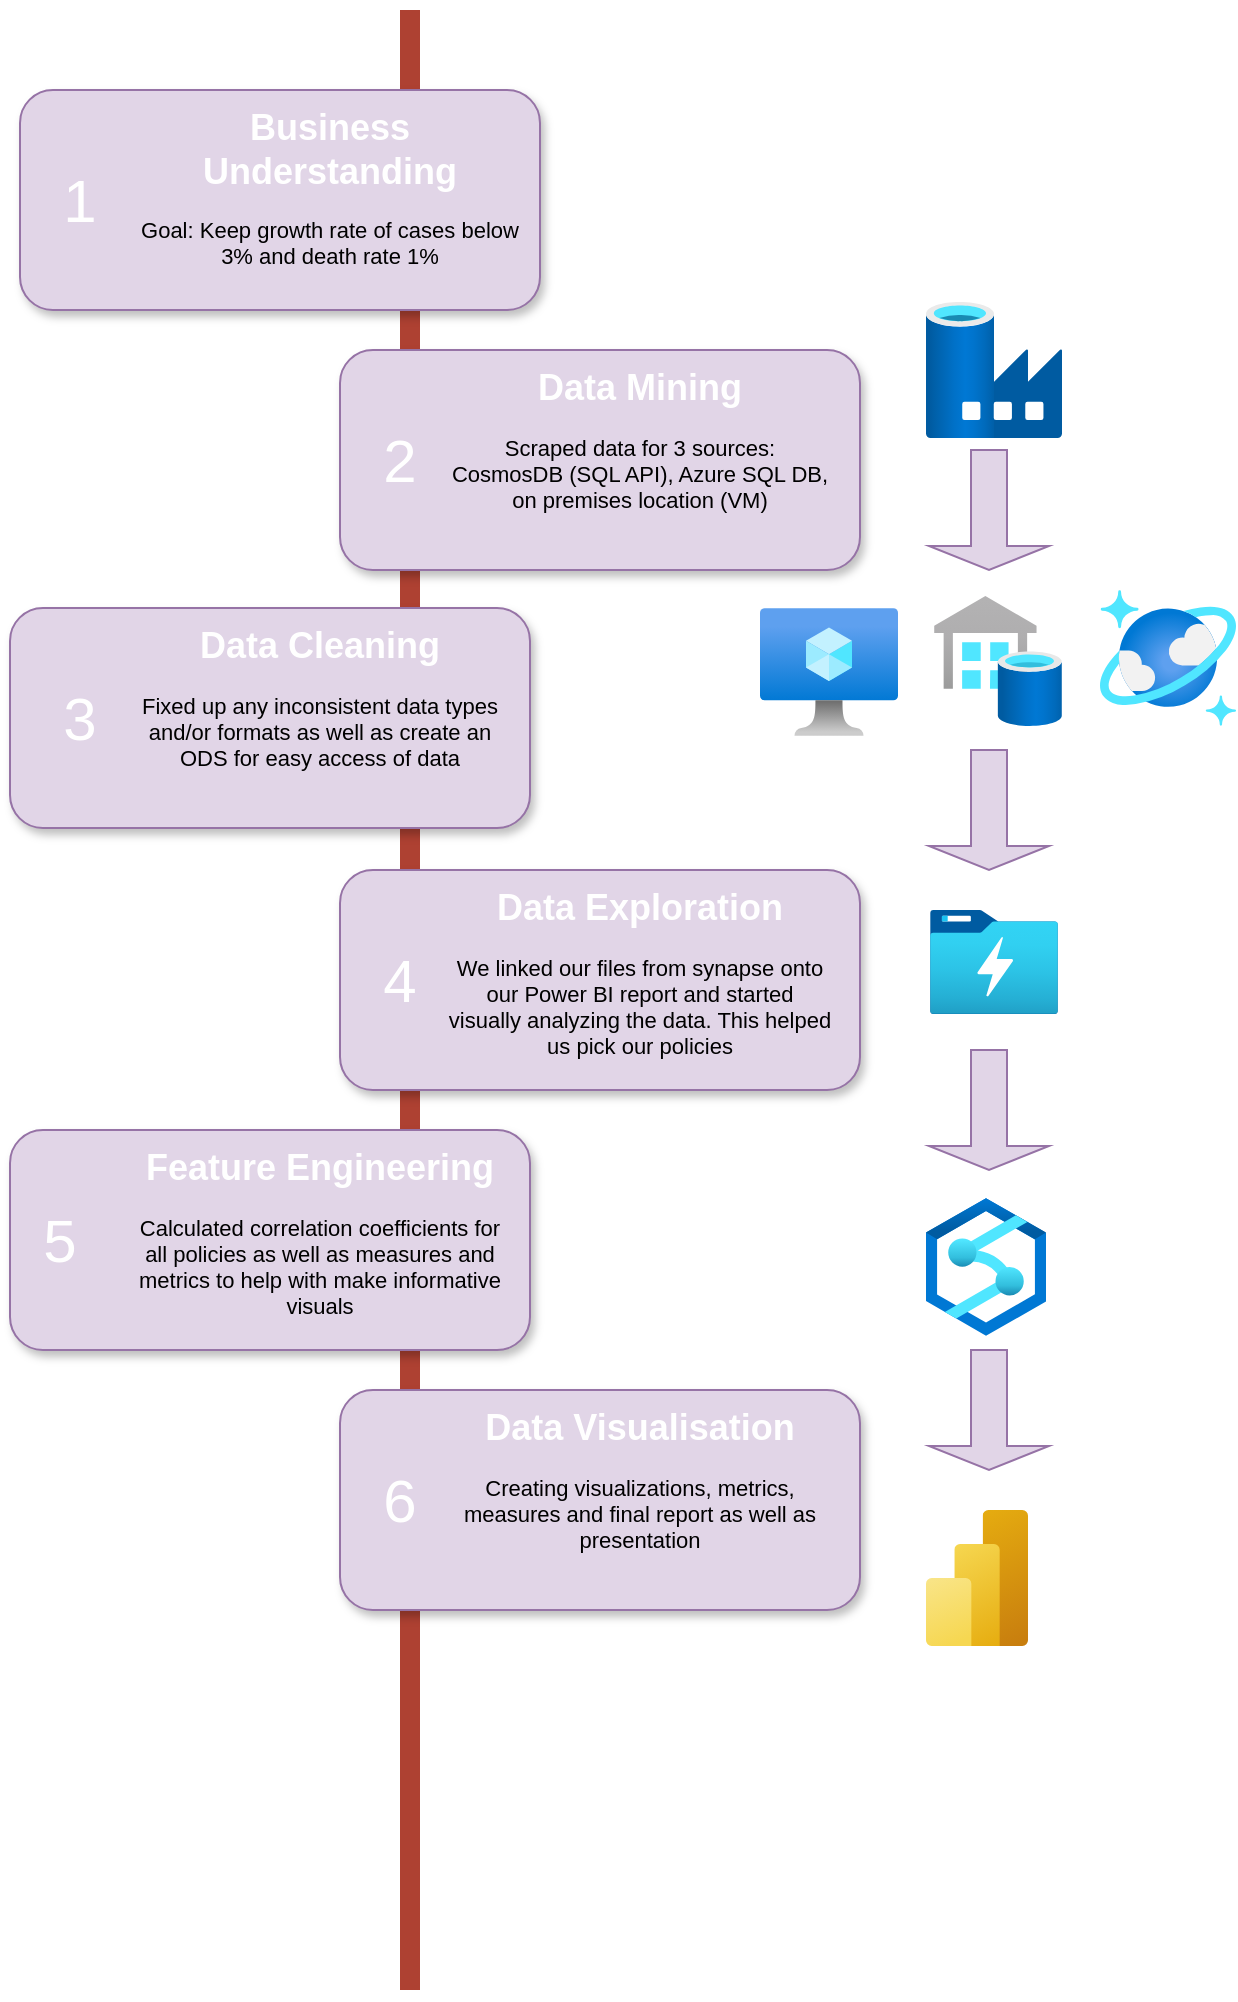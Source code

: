 <mxfile version="24.3.1" type="github">
  <diagram name="Page-1" id="fbcf5db9-b524-4cd4-e4f3-379dc89c3999">
    <mxGraphModel dx="954" dy="606" grid="1" gridSize="10" guides="1" tooltips="1" connect="1" arrows="1" fold="1" page="1" pageScale="1" pageWidth="850" pageHeight="1100" background="none" math="0" shadow="0">
      <root>
        <mxCell id="0" />
        <mxCell id="1" parent="0" />
        <mxCell id="2a0f93b5c73ef8e7-1" value="" style="line;strokeWidth=10;direction=south;html=1;fillColor=none;fontSize=13;fontColor=#000000;align=center;strokeColor=#AE4132;" parent="1" vertex="1">
          <mxGeometry x="360" y="70" width="10" height="990" as="geometry" />
        </mxCell>
        <mxCell id="2a0f93b5c73ef8e7-2" value="" style="rounded=1;whiteSpace=wrap;html=1;strokeColor=#9673a6;strokeWidth=1;fillColor=#e1d5e7;fontSize=13;align=center;gradientDirection=east;verticalAlign=top;shadow=1;" parent="1" vertex="1">
          <mxGeometry x="170" y="110" width="260" height="110" as="geometry" />
        </mxCell>
        <mxCell id="2a0f93b5c73ef8e7-3" value="1" style="text;html=1;strokeColor=none;fillColor=none;align=center;verticalAlign=middle;whiteSpace=wrap;fontSize=30;fontColor=#FFFFFF;" parent="1" vertex="1">
          <mxGeometry x="180" y="155" width="40" height="20" as="geometry" />
        </mxCell>
        <mxCell id="2a0f93b5c73ef8e7-7" value="3" style="text;html=1;strokeColor=none;fillColor=none;align=center;verticalAlign=middle;whiteSpace=wrap;fontSize=30;fontColor=#FFFFFF;" parent="1" vertex="1">
          <mxGeometry x="180" y="393" width="40" height="20" as="geometry" />
        </mxCell>
        <mxCell id="2a0f93b5c73ef8e7-18" value="&lt;h1&gt;Business Understanding&lt;/h1&gt;&lt;p&gt;&lt;font color=&quot;#000000&quot; style=&quot;font-size: 11px;&quot;&gt;Goal: Keep growth rate of cases below 3% and death rate 1%&lt;/font&gt;&lt;/p&gt;" style="text;html=1;spacing=5;spacingTop=-20;whiteSpace=wrap;overflow=hidden;strokeColor=none;strokeWidth=4;fillColor=none;gradientColor=#007FFF;fontSize=9;fontColor=#FFFFFF;align=center;" parent="1" vertex="1">
          <mxGeometry x="225" y="117" width="200" height="96" as="geometry" />
        </mxCell>
        <mxCell id="Lc_9l2WQWcF9mmmF4Egi-1" value="" style="rounded=1;whiteSpace=wrap;html=1;strokeColor=#9673a6;strokeWidth=1;fillColor=#e1d5e7;fontSize=13;align=center;gradientDirection=east;verticalAlign=top;shadow=1;" parent="1" vertex="1">
          <mxGeometry x="330" y="240" width="260" height="110" as="geometry" />
        </mxCell>
        <mxCell id="Lc_9l2WQWcF9mmmF4Egi-2" value="&lt;h1&gt;Data Mining&lt;/h1&gt;&lt;div style=&quot;font-size: 11px;&quot;&gt;&lt;font color=&quot;#000000&quot;&gt;Scraped data for 3 sources: CosmosDB (SQL API), Azure SQL DB, on premises location (VM)&lt;/font&gt;&lt;/div&gt;" style="text;html=1;spacing=5;spacingTop=-20;whiteSpace=wrap;overflow=hidden;strokeColor=none;strokeWidth=4;fillColor=none;gradientColor=#007FFF;fontSize=9;fontColor=#FFFFFF;align=center;" parent="1" vertex="1">
          <mxGeometry x="380" y="247" width="200" height="96" as="geometry" />
        </mxCell>
        <mxCell id="Lc_9l2WQWcF9mmmF4Egi-4" value="2" style="text;html=1;strokeColor=none;fillColor=none;align=center;verticalAlign=middle;whiteSpace=wrap;fontSize=30;fontColor=#FFFFFF;" parent="1" vertex="1">
          <mxGeometry x="340" y="285" width="40" height="20" as="geometry" />
        </mxCell>
        <mxCell id="iZFclC1bjJzbx7MHWxVN-1" value="" style="rounded=1;whiteSpace=wrap;html=1;strokeColor=#9673a6;strokeWidth=1;fillColor=#e1d5e7;fontSize=13;align=center;gradientDirection=east;verticalAlign=top;shadow=1;" parent="1" vertex="1">
          <mxGeometry x="165" y="369" width="260" height="110" as="geometry" />
        </mxCell>
        <mxCell id="iZFclC1bjJzbx7MHWxVN-2" value="&lt;h1&gt;Data Cleaning&lt;/h1&gt;&lt;p style=&quot;font-size: 11px;&quot;&gt;&lt;font color=&quot;#000000&quot;&gt;Fixed up any inconsistent data types and/or formats as well as create an ODS for easy access of data&lt;/font&gt;&lt;/p&gt;" style="text;html=1;spacing=5;spacingTop=-20;whiteSpace=wrap;overflow=hidden;strokeColor=none;strokeWidth=4;fillColor=none;gradientColor=#007FFF;fontSize=9;fontColor=#FFFFFF;align=center;" parent="1" vertex="1">
          <mxGeometry x="220" y="376" width="200" height="96" as="geometry" />
        </mxCell>
        <mxCell id="iZFclC1bjJzbx7MHWxVN-3" value="3" style="text;html=1;strokeColor=none;fillColor=none;align=center;verticalAlign=middle;whiteSpace=wrap;fontSize=30;fontColor=#FFFFFF;" parent="1" vertex="1">
          <mxGeometry x="180" y="414" width="40" height="20" as="geometry" />
        </mxCell>
        <mxCell id="iZFclC1bjJzbx7MHWxVN-4" value="" style="rounded=1;whiteSpace=wrap;html=1;strokeColor=#9673a6;strokeWidth=1;fillColor=#e1d5e7;fontSize=13;align=center;gradientDirection=east;verticalAlign=top;shadow=1;" parent="1" vertex="1">
          <mxGeometry x="330" y="500" width="260" height="110" as="geometry" />
        </mxCell>
        <mxCell id="iZFclC1bjJzbx7MHWxVN-5" value="" style="rounded=1;whiteSpace=wrap;html=1;strokeColor=#9673a6;strokeWidth=1;fillColor=#e1d5e7;fontSize=13;align=center;gradientDirection=east;verticalAlign=top;shadow=1;" parent="1" vertex="1">
          <mxGeometry x="165" y="630" width="260" height="110" as="geometry" />
        </mxCell>
        <mxCell id="iZFclC1bjJzbx7MHWxVN-6" value="" style="rounded=1;whiteSpace=wrap;html=1;strokeColor=#9673a6;strokeWidth=1;fillColor=#e1d5e7;fontSize=13;align=center;gradientDirection=east;verticalAlign=top;shadow=1;" parent="1" vertex="1">
          <mxGeometry x="330" y="760" width="260" height="110" as="geometry" />
        </mxCell>
        <mxCell id="iZFclC1bjJzbx7MHWxVN-8" value="&lt;h1&gt;Data Exploration&lt;/h1&gt;&lt;p&gt;&lt;font color=&quot;#000000&quot;&gt;&lt;span style=&quot;font-size: 11px;&quot;&gt;We linked our files from synapse onto our Power BI report and started visually analyzing the data. This helped us pick our policies&lt;/span&gt;&lt;/font&gt;&lt;/p&gt;" style="text;html=1;spacing=5;spacingTop=-20;whiteSpace=wrap;overflow=hidden;strokeColor=none;strokeWidth=4;fillColor=none;gradientColor=#007FFF;fontSize=9;fontColor=#FFFFFF;align=center;" parent="1" vertex="1">
          <mxGeometry x="380" y="507" width="200" height="96" as="geometry" />
        </mxCell>
        <mxCell id="iZFclC1bjJzbx7MHWxVN-9" value="4" style="text;html=1;strokeColor=none;fillColor=none;align=center;verticalAlign=middle;whiteSpace=wrap;fontSize=30;fontColor=#FFFFFF;" parent="1" vertex="1">
          <mxGeometry x="340" y="545" width="40" height="20" as="geometry" />
        </mxCell>
        <mxCell id="iZFclC1bjJzbx7MHWxVN-10" value="5" style="text;html=1;strokeColor=none;fillColor=none;align=center;verticalAlign=middle;whiteSpace=wrap;fontSize=30;fontColor=#FFFFFF;" parent="1" vertex="1">
          <mxGeometry x="170" y="675" width="40" height="20" as="geometry" />
        </mxCell>
        <mxCell id="iZFclC1bjJzbx7MHWxVN-11" value="&lt;h1&gt;Feature Engineering&lt;/h1&gt;&lt;div style=&quot;font-size: 11px;&quot;&gt;&lt;font color=&quot;#000000&quot;&gt;Calculated correlation coefficients for all policies as well as measures and metrics to help with make informative visuals&lt;/font&gt;&lt;/div&gt;" style="text;html=1;spacing=5;spacingTop=-20;whiteSpace=wrap;overflow=hidden;strokeColor=none;strokeWidth=4;fillColor=none;gradientColor=#007FFF;fontSize=9;fontColor=#FFFFFF;align=center;" parent="1" vertex="1">
          <mxGeometry x="220" y="637" width="200" height="96" as="geometry" />
        </mxCell>
        <mxCell id="iZFclC1bjJzbx7MHWxVN-12" value="&lt;h1&gt;Data Visualisation&lt;/h1&gt;&lt;div style=&quot;&quot;&gt;&lt;font style=&quot;font-size: 11px;&quot; color=&quot;#000000&quot;&gt;Creating visualizations, metrics, measures and final report as well as presentation&lt;/font&gt;&lt;/div&gt;" style="text;html=1;spacing=5;spacingTop=-20;whiteSpace=wrap;overflow=hidden;strokeColor=none;strokeWidth=4;fillColor=none;gradientColor=#007FFF;fontSize=9;fontColor=#FFFFFF;align=center;" parent="1" vertex="1">
          <mxGeometry x="380" y="767" width="200" height="96" as="geometry" />
        </mxCell>
        <mxCell id="iZFclC1bjJzbx7MHWxVN-13" value="6" style="text;html=1;strokeColor=none;fillColor=none;align=center;verticalAlign=middle;whiteSpace=wrap;fontSize=30;fontColor=#FFFFFF;" parent="1" vertex="1">
          <mxGeometry x="340" y="805" width="40" height="20" as="geometry" />
        </mxCell>
        <mxCell id="ZNhJQN_5I31cXsCC9WvQ-1" value="" style="image;aspect=fixed;html=1;points=[];align=center;fontSize=12;image=img/lib/azure2/analytics/Power_BI_Embedded.svg;" vertex="1" parent="1">
          <mxGeometry x="623" y="820" width="51" height="68" as="geometry" />
        </mxCell>
        <mxCell id="ZNhJQN_5I31cXsCC9WvQ-2" value="" style="image;aspect=fixed;html=1;points=[];align=center;fontSize=12;image=img/lib/azure2/analytics/Azure_Synapse_Analytics.svg;" vertex="1" parent="1">
          <mxGeometry x="623" y="664" width="60" height="69" as="geometry" />
        </mxCell>
        <mxCell id="ZNhJQN_5I31cXsCC9WvQ-3" value="" style="image;aspect=fixed;html=1;points=[];align=center;fontSize=12;image=img/lib/azure2/databases/Data_Factory.svg;" vertex="1" parent="1">
          <mxGeometry x="623" y="216" width="68" height="68" as="geometry" />
        </mxCell>
        <mxCell id="ZNhJQN_5I31cXsCC9WvQ-5" value="" style="image;aspect=fixed;html=1;points=[];align=center;fontSize=12;image=img/lib/azure2/compute/Virtual_Machine.svg;" vertex="1" parent="1">
          <mxGeometry x="540" y="369" width="69" height="64" as="geometry" />
        </mxCell>
        <mxCell id="ZNhJQN_5I31cXsCC9WvQ-6" value="" style="image;aspect=fixed;html=1;points=[];align=center;fontSize=12;image=img/lib/azure2/integration/SQL_Data_Warehouses.svg;" vertex="1" parent="1">
          <mxGeometry x="627" y="363" width="64" height="65" as="geometry" />
        </mxCell>
        <mxCell id="ZNhJQN_5I31cXsCC9WvQ-7" value="" style="image;aspect=fixed;html=1;points=[];align=center;fontSize=12;image=img/lib/azure2/databases/Azure_Cosmos_DB.svg;" vertex="1" parent="1">
          <mxGeometry x="710" y="360" width="68" height="68" as="geometry" />
        </mxCell>
        <mxCell id="ZNhJQN_5I31cXsCC9WvQ-8" value="" style="shape=singleArrow;direction=south;whiteSpace=wrap;html=1;fillColor=#e1d5e7;strokeColor=#9673a6;" vertex="1" parent="1">
          <mxGeometry x="624.5" y="290" width="60" height="60" as="geometry" />
        </mxCell>
        <mxCell id="ZNhJQN_5I31cXsCC9WvQ-10" value="" style="shape=singleArrow;direction=south;whiteSpace=wrap;html=1;fillColor=#e1d5e7;strokeColor=#9673a6;" vertex="1" parent="1">
          <mxGeometry x="624.5" y="440" width="60" height="60" as="geometry" />
        </mxCell>
        <mxCell id="ZNhJQN_5I31cXsCC9WvQ-11" value="" style="shape=singleArrow;direction=south;whiteSpace=wrap;html=1;fillColor=#e1d5e7;strokeColor=#9673a6;" vertex="1" parent="1">
          <mxGeometry x="624.5" y="590" width="60" height="60" as="geometry" />
        </mxCell>
        <mxCell id="ZNhJQN_5I31cXsCC9WvQ-12" value="" style="image;aspect=fixed;html=1;points=[];align=center;fontSize=12;image=img/lib/azure2/storage/Data_Lake_Storage_Gen1.svg;" vertex="1" parent="1">
          <mxGeometry x="625" y="520" width="64" height="52" as="geometry" />
        </mxCell>
        <mxCell id="ZNhJQN_5I31cXsCC9WvQ-13" value="" style="shape=singleArrow;direction=south;whiteSpace=wrap;html=1;fillColor=#e1d5e7;strokeColor=#9673a6;" vertex="1" parent="1">
          <mxGeometry x="624.5" y="740" width="60" height="60" as="geometry" />
        </mxCell>
      </root>
    </mxGraphModel>
  </diagram>
</mxfile>
